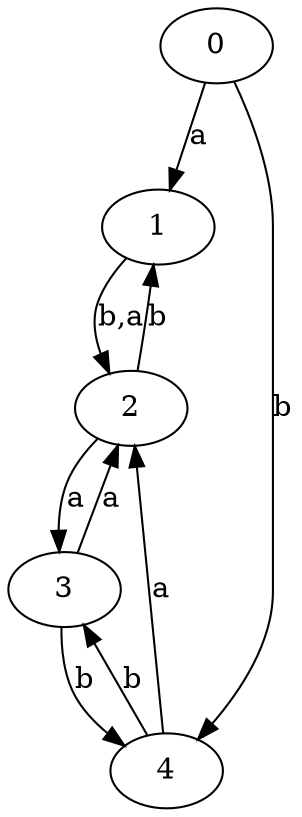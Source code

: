digraph {
 ranksep=0.5;
 d2tdocpreamble = "\usetikzlibrary{automata}";
 d2tfigpreamble = "\tikzstyle{every state}= [ draw=blue!50,very thick,fill=blue!20]  \tikzstyle{auto}= [fill=white]";
 node [style="state"];
 edge [lblstyle="auto",topath="bend right", len=4  ]
  "0" [label="0",style = "state, initial"];
  "1" [label="1",];
  "2" [label="2",];
  "3" [label="3",];
  "4" [label="4",style = "state, accepting"];
  "0" -> "1" [label="a"];
  "0" -> "4" [label="b"];
  "1" -> "2" [label="b,a"];
  "2" -> "1" [label="b"];
  "2" -> "3" [label="a"];
  "3" -> "2" [label="a"];
  "3" -> "4" [label="b"];
  "4" -> "2" [label="a"];
  "4" -> "3" [label="b"];
}